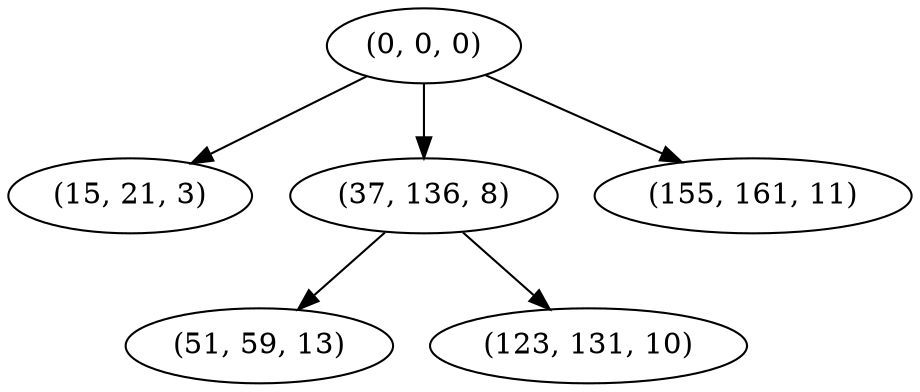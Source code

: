 digraph tree {
    "(0, 0, 0)";
    "(15, 21, 3)";
    "(37, 136, 8)";
    "(51, 59, 13)";
    "(123, 131, 10)";
    "(155, 161, 11)";
    "(0, 0, 0)" -> "(15, 21, 3)";
    "(0, 0, 0)" -> "(37, 136, 8)";
    "(0, 0, 0)" -> "(155, 161, 11)";
    "(37, 136, 8)" -> "(51, 59, 13)";
    "(37, 136, 8)" -> "(123, 131, 10)";
}
